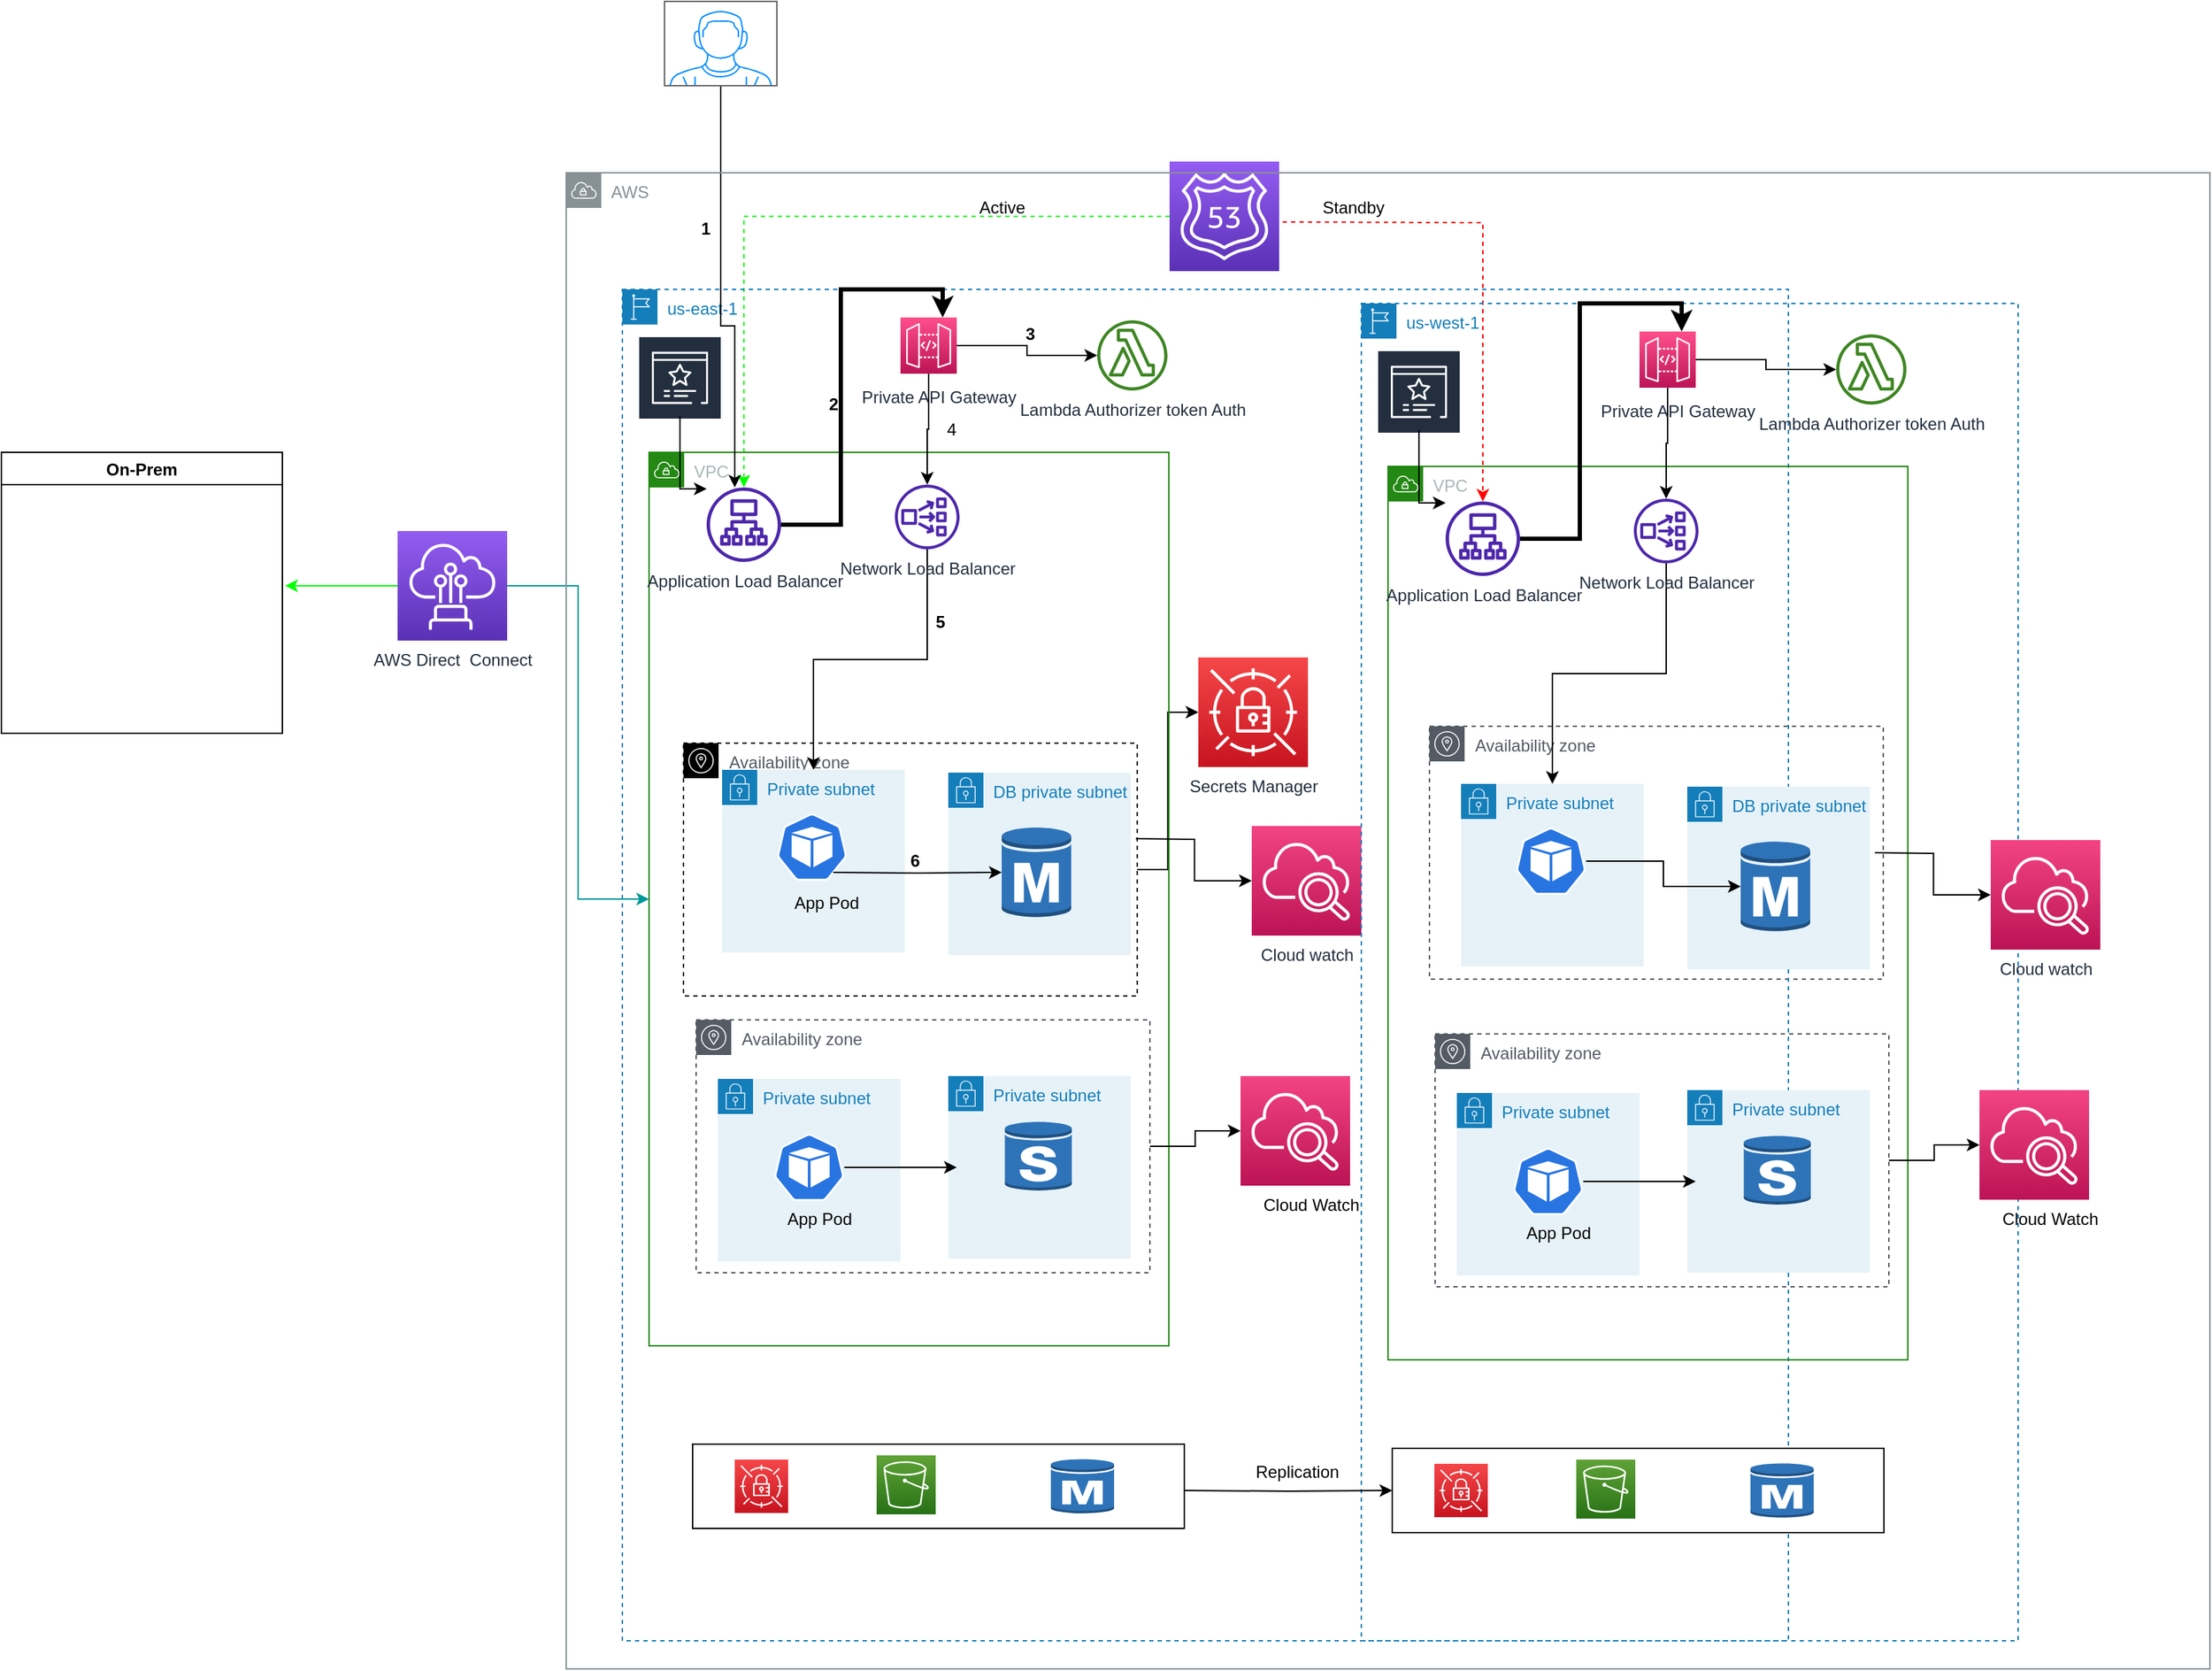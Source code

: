<mxfile version="20.2.7" type="device"><diagram id="HIxBvKQ2Rx_2Gdb_9uS5" name="Page-1"><mxGraphModel dx="2154" dy="1667" grid="1" gridSize="10" guides="1" tooltips="1" connect="1" arrows="1" fold="1" page="1" pageScale="1" pageWidth="850" pageHeight="1100" math="0" shadow="0"><root><mxCell id="0"/><mxCell id="1" parent="0"/><mxCell id="tOUYA3z0UI3nVinPlmnJ-101" value="Availability zone" style="sketch=0;outlineConnect=0;gradientColor=none;html=1;whiteSpace=wrap;fontSize=12;fontStyle=0;shape=mxgraph.aws4.group;grIcon=mxgraph.aws4.group_availability_zone;strokeColor=#545B64;fillColor=none;verticalAlign=top;align=left;spacingLeft=30;fontColor=#545B64;dashed=1;" vertex="1" parent="1"><mxGeometry x="604.5" y="389" width="323" height="180" as="geometry"/></mxCell><mxCell id="tOUYA3z0UI3nVinPlmnJ-121" style="edgeStyle=orthogonalEdgeStyle;rounded=0;orthogonalLoop=1;jettySize=auto;html=1;entryX=0;entryY=0.5;entryDx=0;entryDy=0;entryPerimeter=0;strokeColor=#000000;strokeWidth=1;fillColor=#FF3333;" edge="1" parent="1" source="tOUYA3z0UI3nVinPlmnJ-102" target="tOUYA3z0UI3nVinPlmnJ-119"><mxGeometry relative="1" as="geometry"/></mxCell><mxCell id="tOUYA3z0UI3nVinPlmnJ-102" value="Availability zone" style="sketch=0;outlineConnect=0;gradientColor=none;html=1;whiteSpace=wrap;fontSize=12;fontStyle=0;shape=mxgraph.aws4.group;grIcon=mxgraph.aws4.group_availability_zone;strokeColor=#000000;fillColor=none;verticalAlign=top;align=left;spacingLeft=30;fontColor=#545B64;dashed=1;" vertex="1" parent="1"><mxGeometry x="73.5" y="401" width="323" height="180" as="geometry"/></mxCell><mxCell id="tOUYA3z0UI3nVinPlmnJ-36" style="edgeStyle=orthogonalEdgeStyle;rounded=0;orthogonalLoop=1;jettySize=auto;html=1;dashed=1;strokeColor=#00FF00;" edge="1" parent="1" source="tOUYA3z0UI3nVinPlmnJ-2" target="tOUYA3z0UI3nVinPlmnJ-15"><mxGeometry relative="1" as="geometry"/></mxCell><mxCell id="tOUYA3z0UI3nVinPlmnJ-2" value="" style="sketch=0;points=[[0,0,0],[0.25,0,0],[0.5,0,0],[0.75,0,0],[1,0,0],[0,1,0],[0.25,1,0],[0.5,1,0],[0.75,1,0],[1,1,0],[0,0.25,0],[0,0.5,0],[0,0.75,0],[1,0.25,0],[1,0.5,0],[1,0.75,0]];outlineConnect=0;fontColor=#232F3E;gradientColor=#945DF2;gradientDirection=north;fillColor=#5A30B5;strokeColor=#ffffff;dashed=0;verticalLabelPosition=bottom;verticalAlign=top;align=center;html=1;fontSize=12;fontStyle=0;aspect=fixed;shape=mxgraph.aws4.resourceIcon;resIcon=mxgraph.aws4.route_53;" vertex="1" parent="1"><mxGeometry x="419.5" y="-13" width="78" height="78" as="geometry"/></mxCell><mxCell id="tOUYA3z0UI3nVinPlmnJ-7" value="DB private subnet" style="points=[[0,0],[0.25,0],[0.5,0],[0.75,0],[1,0],[1,0.25],[1,0.5],[1,0.75],[1,1],[0.75,1],[0.5,1],[0.25,1],[0,1],[0,0.75],[0,0.5],[0,0.25]];outlineConnect=0;gradientColor=none;html=1;whiteSpace=wrap;fontSize=12;fontStyle=0;container=1;pointerEvents=0;collapsible=0;recursiveResize=0;shape=mxgraph.aws4.group;grIcon=mxgraph.aws4.group_security_group;grStroke=0;strokeColor=#147EBA;fillColor=#E6F2F8;verticalAlign=top;align=left;spacingLeft=30;fontColor=#147EBA;dashed=0;" vertex="1" parent="1"><mxGeometry x="262" y="422" width="130" height="130" as="geometry"/></mxCell><mxCell id="tOUYA3z0UI3nVinPlmnJ-3" value="VPC" style="points=[[0,0],[0.25,0],[0.5,0],[0.75,0],[1,0],[1,0.25],[1,0.5],[1,0.75],[1,1],[0.75,1],[0.5,1],[0.25,1],[0,1],[0,0.75],[0,0.5],[0,0.25]];outlineConnect=0;gradientColor=none;html=1;whiteSpace=wrap;fontSize=12;fontStyle=0;container=1;pointerEvents=0;collapsible=0;recursiveResize=0;shape=mxgraph.aws4.group;grIcon=mxgraph.aws4.group_vpc;strokeColor=#248814;fillColor=none;verticalAlign=top;align=left;spacingLeft=30;fontColor=#AAB7B8;dashed=0;" vertex="1" parent="1"><mxGeometry x="49" y="194" width="370" height="636" as="geometry"/></mxCell><mxCell id="tOUYA3z0UI3nVinPlmnJ-9" value="" style="outlineConnect=0;dashed=0;verticalLabelPosition=bottom;verticalAlign=top;align=center;html=1;shape=mxgraph.aws3.rds_db_instance;fillColor=#2E73B8;gradientColor=none;" vertex="1" parent="tOUYA3z0UI3nVinPlmnJ-3"><mxGeometry x="251" y="266" width="49.5" height="66" as="geometry"/></mxCell><mxCell id="tOUYA3z0UI3nVinPlmnJ-15" value="Application Load Balancer" style="sketch=0;outlineConnect=0;fontColor=#232F3E;gradientColor=none;fillColor=#4D27AA;strokeColor=none;dashed=0;verticalLabelPosition=bottom;verticalAlign=top;align=center;html=1;fontSize=12;fontStyle=0;aspect=fixed;pointerEvents=1;shape=mxgraph.aws4.application_load_balancer;" vertex="1" parent="tOUYA3z0UI3nVinPlmnJ-3"><mxGeometry x="41" y="25" width="53" height="53" as="geometry"/></mxCell><mxCell id="tOUYA3z0UI3nVinPlmnJ-33" value="" style="edgeStyle=orthogonalEdgeStyle;rounded=0;orthogonalLoop=1;jettySize=auto;html=1;" edge="1" parent="1" source="tOUYA3z0UI3nVinPlmnJ-16" target="tOUYA3z0UI3nVinPlmnJ-5"><mxGeometry relative="1" as="geometry"/></mxCell><mxCell id="tOUYA3z0UI3nVinPlmnJ-16" value="Network Load Balancer" style="sketch=0;outlineConnect=0;fontColor=#232F3E;gradientColor=none;fillColor=#4D27AA;strokeColor=none;dashed=0;verticalLabelPosition=bottom;verticalAlign=top;align=center;html=1;fontSize=12;fontStyle=0;aspect=fixed;pointerEvents=1;shape=mxgraph.aws4.network_load_balancer;" vertex="1" parent="1"><mxGeometry x="224" y="217" width="46" height="46" as="geometry"/></mxCell><mxCell id="tOUYA3z0UI3nVinPlmnJ-31" value="" style="edgeStyle=orthogonalEdgeStyle;rounded=0;orthogonalLoop=1;jettySize=auto;html=1;" edge="1" parent="1" source="tOUYA3z0UI3nVinPlmnJ-17" target="tOUYA3z0UI3nVinPlmnJ-16"><mxGeometry relative="1" as="geometry"/></mxCell><mxCell id="tOUYA3z0UI3nVinPlmnJ-32" value="" style="edgeStyle=orthogonalEdgeStyle;rounded=0;orthogonalLoop=1;jettySize=auto;html=1;" edge="1" parent="1" source="tOUYA3z0UI3nVinPlmnJ-17" target="tOUYA3z0UI3nVinPlmnJ-18"><mxGeometry relative="1" as="geometry"/></mxCell><mxCell id="tOUYA3z0UI3nVinPlmnJ-17" value="" style="sketch=0;points=[[0,0,0],[0.25,0,0],[0.5,0,0],[0.75,0,0],[1,0,0],[0,1,0],[0.25,1,0],[0.5,1,0],[0.75,1,0],[1,1,0],[0,0.25,0],[0,0.5,0],[0,0.75,0],[1,0.25,0],[1,0.5,0],[1,0.75,0]];outlineConnect=0;fontColor=#232F3E;gradientColor=#FF4F8B;gradientDirection=north;fillColor=#BC1356;strokeColor=#ffffff;dashed=0;verticalLabelPosition=bottom;verticalAlign=top;align=center;html=1;fontSize=12;fontStyle=0;aspect=fixed;shape=mxgraph.aws4.resourceIcon;resIcon=mxgraph.aws4.api_gateway;" vertex="1" parent="1"><mxGeometry x="228" y="98" width="40" height="40" as="geometry"/></mxCell><mxCell id="tOUYA3z0UI3nVinPlmnJ-18" value="Lambda Authorizer token Auth" style="sketch=0;outlineConnect=0;fontColor=#232F3E;gradientColor=none;fillColor=#3F8624;strokeColor=none;dashed=0;verticalLabelPosition=bottom;verticalAlign=top;align=center;html=1;fontSize=12;fontStyle=0;aspect=fixed;pointerEvents=1;shape=mxgraph.aws4.lambda_function;" vertex="1" parent="1"><mxGeometry x="368" y="100" width="50" height="50" as="geometry"/></mxCell><mxCell id="tOUYA3z0UI3nVinPlmnJ-19" value="us-east-1" style="points=[[0,0],[0.25,0],[0.5,0],[0.75,0],[1,0],[1,0.25],[1,0.5],[1,0.75],[1,1],[0.75,1],[0.5,1],[0.25,1],[0,1],[0,0.75],[0,0.5],[0,0.25]];outlineConnect=0;gradientColor=none;html=1;whiteSpace=wrap;fontSize=12;fontStyle=0;container=1;pointerEvents=0;collapsible=0;recursiveResize=0;shape=mxgraph.aws4.group;grIcon=mxgraph.aws4.group_region;strokeColor=#147EBA;fillColor=none;verticalAlign=top;align=left;spacingLeft=30;fontColor=#147EBA;dashed=1;" vertex="1" parent="1"><mxGeometry x="30" y="78" width="830" height="962" as="geometry"/></mxCell><mxCell id="tOUYA3z0UI3nVinPlmnJ-20" value="" style="sketch=0;outlineConnect=0;fontColor=#232F3E;gradientColor=none;strokeColor=#ffffff;fillColor=#232F3E;dashed=0;verticalLabelPosition=middle;verticalAlign=bottom;align=center;html=1;whiteSpace=wrap;fontSize=10;fontStyle=1;spacing=3;shape=mxgraph.aws4.productIcon;prIcon=mxgraph.aws4.certificate_manager_3;" vertex="1" parent="tOUYA3z0UI3nVinPlmnJ-19"><mxGeometry x="11" y="33" width="60" height="57" as="geometry"/></mxCell><mxCell id="tOUYA3z0UI3nVinPlmnJ-5" value="Private subnet" style="points=[[0,0],[0.25,0],[0.5,0],[0.75,0],[1,0],[1,0.25],[1,0.5],[1,0.75],[1,1],[0.75,1],[0.5,1],[0.25,1],[0,1],[0,0.75],[0,0.5],[0,0.25]];outlineConnect=0;gradientColor=none;html=1;whiteSpace=wrap;fontSize=12;fontStyle=0;container=1;pointerEvents=0;collapsible=0;recursiveResize=0;shape=mxgraph.aws4.group;grIcon=mxgraph.aws4.group_security_group;grStroke=0;strokeColor=#147EBA;fillColor=#E6F2F8;verticalAlign=top;align=left;spacingLeft=30;fontColor=#147EBA;dashed=0;" vertex="1" parent="tOUYA3z0UI3nVinPlmnJ-19"><mxGeometry x="71" y="342" width="130" height="130" as="geometry"/></mxCell><mxCell id="tOUYA3z0UI3nVinPlmnJ-8" value="" style="sketch=0;html=1;dashed=0;whitespace=wrap;fillColor=#2875E2;strokeColor=#ffffff;points=[[0.005,0.63,0],[0.1,0.2,0],[0.9,0.2,0],[0.5,0,0],[0.995,0.63,0],[0.72,0.99,0],[0.5,1,0],[0.28,0.99,0]];shape=mxgraph.kubernetes.icon;prIcon=pod" vertex="1" parent="tOUYA3z0UI3nVinPlmnJ-19"><mxGeometry x="110" y="373" width="50" height="48" as="geometry"/></mxCell><mxCell id="tOUYA3z0UI3nVinPlmnJ-25" value="&lt;span style=&quot;color: rgb(35, 47, 62);&quot;&gt;Private API Gateway&lt;/span&gt;" style="text;html=1;align=center;verticalAlign=middle;resizable=0;points=[];autosize=1;strokeColor=none;fillColor=none;" vertex="1" parent="tOUYA3z0UI3nVinPlmnJ-19"><mxGeometry x="160" y="62" width="130" height="30" as="geometry"/></mxCell><mxCell id="tOUYA3z0UI3nVinPlmnJ-52" value="Cloud watch" style="sketch=0;points=[[0,0,0],[0.25,0,0],[0.5,0,0],[0.75,0,0],[1,0,0],[0,1,0],[0.25,1,0],[0.5,1,0],[0.75,1,0],[1,1,0],[0,0.25,0],[0,0.5,0],[0,0.75,0],[1,0.25,0],[1,0.5,0],[1,0.75,0]];points=[[0,0,0],[0.25,0,0],[0.5,0,0],[0.75,0,0],[1,0,0],[0,1,0],[0.25,1,0],[0.5,1,0],[0.75,1,0],[1,1,0],[0,0.25,0],[0,0.5,0],[0,0.75,0],[1,0.25,0],[1,0.5,0],[1,0.75,0]];outlineConnect=0;fontColor=#232F3E;gradientColor=#F34482;gradientDirection=north;fillColor=#BC1356;strokeColor=#ffffff;dashed=0;verticalLabelPosition=bottom;verticalAlign=top;align=center;html=1;fontSize=12;fontStyle=0;aspect=fixed;shape=mxgraph.aws4.resourceIcon;resIcon=mxgraph.aws4.cloudwatch_2;" vertex="1" parent="tOUYA3z0UI3nVinPlmnJ-19"><mxGeometry x="448" y="382" width="78" height="78" as="geometry"/></mxCell><mxCell id="tOUYA3z0UI3nVinPlmnJ-11" value="App Pod" style="text;html=1;align=center;verticalAlign=middle;resizable=0;points=[];autosize=1;strokeColor=none;fillColor=none;" vertex="1" parent="tOUYA3z0UI3nVinPlmnJ-19"><mxGeometry x="110" y="422" width="70" height="30" as="geometry"/></mxCell><mxCell id="tOUYA3z0UI3nVinPlmnJ-116" value="&lt;b&gt;5&lt;/b&gt;" style="text;html=1;align=center;verticalAlign=middle;resizable=0;points=[];autosize=1;strokeColor=none;fillColor=none;" vertex="1" parent="tOUYA3z0UI3nVinPlmnJ-19"><mxGeometry x="211" y="222" width="30" height="30" as="geometry"/></mxCell><mxCell id="tOUYA3z0UI3nVinPlmnJ-119" value="Secrets Manager" style="sketch=0;points=[[0,0,0],[0.25,0,0],[0.5,0,0],[0.75,0,0],[1,0,0],[0,1,0],[0.25,1,0],[0.5,1,0],[0.75,1,0],[1,1,0],[0,0.25,0],[0,0.5,0],[0,0.75,0],[1,0.25,0],[1,0.5,0],[1,0.75,0]];outlineConnect=0;fontColor=#232F3E;gradientColor=#F54749;gradientDirection=north;fillColor=#C7131F;strokeColor=#ffffff;dashed=0;verticalLabelPosition=bottom;verticalAlign=top;align=center;html=1;fontSize=12;fontStyle=0;aspect=fixed;shape=mxgraph.aws4.resourceIcon;resIcon=mxgraph.aws4.secrets_manager;" vertex="1" parent="tOUYA3z0UI3nVinPlmnJ-19"><mxGeometry x="410" y="262" width="78" height="78" as="geometry"/></mxCell><mxCell id="tOUYA3z0UI3nVinPlmnJ-38" style="edgeStyle=orthogonalEdgeStyle;rounded=0;orthogonalLoop=1;jettySize=auto;html=1;" edge="1" parent="1" source="tOUYA3z0UI3nVinPlmnJ-23" target="tOUYA3z0UI3nVinPlmnJ-15"><mxGeometry relative="1" as="geometry"><Array as="points"><mxPoint x="100" y="104"/><mxPoint x="110" y="104"/></Array></mxGeometry></mxCell><mxCell id="tOUYA3z0UI3nVinPlmnJ-23" value="" style="verticalLabelPosition=bottom;shadow=0;dashed=0;align=center;html=1;verticalAlign=top;strokeWidth=1;shape=mxgraph.mockup.containers.userMale;strokeColor=#666666;strokeColor2=#008cff;" vertex="1" parent="1"><mxGeometry x="60" y="-127" width="80" height="60" as="geometry"/></mxCell><mxCell id="tOUYA3z0UI3nVinPlmnJ-27" value="" style="edgeStyle=orthogonalEdgeStyle;rounded=0;orthogonalLoop=1;jettySize=auto;html=1;" edge="1" parent="1" source="tOUYA3z0UI3nVinPlmnJ-20" target="tOUYA3z0UI3nVinPlmnJ-15"><mxGeometry relative="1" as="geometry"><mxPoint x="110" y="140" as="sourcePoint"/><Array as="points"><mxPoint x="71" y="220"/></Array></mxGeometry></mxCell><mxCell id="tOUYA3z0UI3nVinPlmnJ-43" style="edgeStyle=orthogonalEdgeStyle;rounded=0;orthogonalLoop=1;jettySize=auto;html=1;entryX=0.75;entryY=0;entryDx=0;entryDy=0;entryPerimeter=0;strokeWidth=3;" edge="1" parent="1" source="tOUYA3z0UI3nVinPlmnJ-15" target="tOUYA3z0UI3nVinPlmnJ-17"><mxGeometry relative="1" as="geometry"/></mxCell><mxCell id="tOUYA3z0UI3nVinPlmnJ-47" value="Private subnet" style="points=[[0,0],[0.25,0],[0.5,0],[0.75,0],[1,0],[1,0.25],[1,0.5],[1,0.75],[1,1],[0.75,1],[0.5,1],[0.25,1],[0,1],[0,0.75],[0,0.5],[0,0.25]];outlineConnect=0;gradientColor=none;html=1;whiteSpace=wrap;fontSize=12;fontStyle=0;container=1;pointerEvents=0;collapsible=0;recursiveResize=0;shape=mxgraph.aws4.group;grIcon=mxgraph.aws4.group_security_group;grStroke=0;strokeColor=#147EBA;fillColor=#E6F2F8;verticalAlign=top;align=left;spacingLeft=30;fontColor=#147EBA;dashed=0;" vertex="1" parent="1"><mxGeometry x="262" y="638" width="130" height="130" as="geometry"/></mxCell><mxCell id="tOUYA3z0UI3nVinPlmnJ-48" value="Private subnet" style="points=[[0,0],[0.25,0],[0.5,0],[0.75,0],[1,0],[1,0.25],[1,0.5],[1,0.75],[1,1],[0.75,1],[0.5,1],[0.25,1],[0,1],[0,0.75],[0,0.5],[0,0.25]];outlineConnect=0;gradientColor=none;html=1;whiteSpace=wrap;fontSize=12;fontStyle=0;container=1;pointerEvents=0;collapsible=0;recursiveResize=0;shape=mxgraph.aws4.group;grIcon=mxgraph.aws4.group_security_group;grStroke=0;strokeColor=#147EBA;fillColor=#E6F2F8;verticalAlign=top;align=left;spacingLeft=30;fontColor=#147EBA;dashed=0;" vertex="1" parent="1"><mxGeometry x="98" y="640" width="130" height="130" as="geometry"/></mxCell><mxCell id="tOUYA3z0UI3nVinPlmnJ-55" value="" style="edgeStyle=orthogonalEdgeStyle;rounded=0;orthogonalLoop=1;jettySize=auto;html=1;strokeWidth=1;" edge="1" parent="1" source="tOUYA3z0UI3nVinPlmnJ-46" target="tOUYA3z0UI3nVinPlmnJ-54"><mxGeometry relative="1" as="geometry"/></mxCell><mxCell id="tOUYA3z0UI3nVinPlmnJ-46" value="Availability zone" style="sketch=0;outlineConnect=0;gradientColor=none;html=1;whiteSpace=wrap;fontSize=12;fontStyle=0;shape=mxgraph.aws4.group;grIcon=mxgraph.aws4.group_availability_zone;strokeColor=#545B64;fillColor=none;verticalAlign=top;align=left;spacingLeft=30;fontColor=#545B64;dashed=1;" vertex="1" parent="1"><mxGeometry x="82.5" y="598" width="323" height="180" as="geometry"/></mxCell><mxCell id="tOUYA3z0UI3nVinPlmnJ-49" value="" style="outlineConnect=0;dashed=0;verticalLabelPosition=bottom;verticalAlign=top;align=center;html=1;shape=mxgraph.aws3.rds_db_instance_standby_multi_az;fillColor=#2E73B8;gradientColor=none;" vertex="1" parent="1"><mxGeometry x="302.25" y="670" width="47.75" height="50" as="geometry"/></mxCell><mxCell id="tOUYA3z0UI3nVinPlmnJ-58" value="" style="edgeStyle=orthogonalEdgeStyle;rounded=0;orthogonalLoop=1;jettySize=auto;html=1;strokeWidth=1;" edge="1" parent="1" source="tOUYA3z0UI3nVinPlmnJ-50"><mxGeometry relative="1" as="geometry"><mxPoint x="268" y="703" as="targetPoint"/></mxGeometry></mxCell><mxCell id="tOUYA3z0UI3nVinPlmnJ-50" value="" style="sketch=0;html=1;dashed=0;whitespace=wrap;fillColor=#2875E2;strokeColor=#ffffff;points=[[0.005,0.63,0],[0.1,0.2,0],[0.9,0.2,0],[0.5,0,0],[0.995,0.63,0],[0.72,0.99,0],[0.5,1,0],[0.28,0.99,0]];shape=mxgraph.kubernetes.icon;prIcon=pod" vertex="1" parent="1"><mxGeometry x="138" y="679" width="50" height="48" as="geometry"/></mxCell><mxCell id="tOUYA3z0UI3nVinPlmnJ-51" value="App Pod" style="text;html=1;align=center;verticalAlign=middle;resizable=0;points=[];autosize=1;strokeColor=none;fillColor=none;" vertex="1" parent="1"><mxGeometry x="135" y="725" width="70" height="30" as="geometry"/></mxCell><mxCell id="tOUYA3z0UI3nVinPlmnJ-53" value="" style="edgeStyle=orthogonalEdgeStyle;rounded=0;orthogonalLoop=1;jettySize=auto;html=1;strokeWidth=1;" edge="1" parent="1" target="tOUYA3z0UI3nVinPlmnJ-52"><mxGeometry relative="1" as="geometry"><mxPoint x="395.5" y="469" as="sourcePoint"/></mxGeometry></mxCell><mxCell id="tOUYA3z0UI3nVinPlmnJ-54" value="" style="sketch=0;points=[[0,0,0],[0.25,0,0],[0.5,0,0],[0.75,0,0],[1,0,0],[0,1,0],[0.25,1,0],[0.5,1,0],[0.75,1,0],[1,1,0],[0,0.25,0],[0,0.5,0],[0,0.75,0],[1,0.25,0],[1,0.5,0],[1,0.75,0]];points=[[0,0,0],[0.25,0,0],[0.5,0,0],[0.75,0,0],[1,0,0],[0,1,0],[0.25,1,0],[0.5,1,0],[0.75,1,0],[1,1,0],[0,0.25,0],[0,0.5,0],[0,0.75,0],[1,0.25,0],[1,0.5,0],[1,0.75,0]];outlineConnect=0;fontColor=#232F3E;gradientColor=#F34482;gradientDirection=north;fillColor=#BC1356;strokeColor=#ffffff;dashed=0;verticalLabelPosition=bottom;verticalAlign=top;align=center;html=1;fontSize=12;fontStyle=0;aspect=fixed;shape=mxgraph.aws4.resourceIcon;resIcon=mxgraph.aws4.cloudwatch_2;" vertex="1" parent="1"><mxGeometry x="470" y="638" width="78" height="78" as="geometry"/></mxCell><mxCell id="tOUYA3z0UI3nVinPlmnJ-56" value="Cloud Watch" style="text;html=1;align=center;verticalAlign=middle;resizable=0;points=[];autosize=1;strokeColor=none;fillColor=none;" vertex="1" parent="1"><mxGeometry x="475" y="715" width="90" height="30" as="geometry"/></mxCell><mxCell id="tOUYA3z0UI3nVinPlmnJ-64" style="edgeStyle=orthogonalEdgeStyle;rounded=0;orthogonalLoop=1;jettySize=auto;html=1;dashed=1;fillColor=#FF3333;strokeColor=#FF0000;" edge="1" parent="1" target="tOUYA3z0UI3nVinPlmnJ-69"><mxGeometry relative="1" as="geometry"><mxPoint x="500" y="30" as="sourcePoint"/></mxGeometry></mxCell><mxCell id="tOUYA3z0UI3nVinPlmnJ-66" value="DB private subnet" style="points=[[0,0],[0.25,0],[0.5,0],[0.75,0],[1,0],[1,0.25],[1,0.5],[1,0.75],[1,1],[0.75,1],[0.5,1],[0.25,1],[0,1],[0,0.75],[0,0.5],[0,0.25]];outlineConnect=0;gradientColor=none;html=1;whiteSpace=wrap;fontSize=12;fontStyle=0;container=1;pointerEvents=0;collapsible=0;recursiveResize=0;shape=mxgraph.aws4.group;grIcon=mxgraph.aws4.group_security_group;grStroke=0;strokeColor=#147EBA;fillColor=#E6F2F8;verticalAlign=top;align=left;spacingLeft=30;fontColor=#147EBA;dashed=0;" vertex="1" parent="1"><mxGeometry x="788" y="432" width="130" height="130" as="geometry"/></mxCell><mxCell id="tOUYA3z0UI3nVinPlmnJ-67" value="VPC" style="points=[[0,0],[0.25,0],[0.5,0],[0.75,0],[1,0],[1,0.25],[1,0.5],[1,0.75],[1,1],[0.75,1],[0.5,1],[0.25,1],[0,1],[0,0.75],[0,0.5],[0,0.25]];outlineConnect=0;gradientColor=none;html=1;whiteSpace=wrap;fontSize=12;fontStyle=0;container=1;pointerEvents=0;collapsible=0;recursiveResize=0;shape=mxgraph.aws4.group;grIcon=mxgraph.aws4.group_vpc;strokeColor=#248814;fillColor=none;verticalAlign=top;align=left;spacingLeft=30;fontColor=#AAB7B8;dashed=0;" vertex="1" parent="1"><mxGeometry x="575" y="204" width="370" height="636" as="geometry"/></mxCell><mxCell id="tOUYA3z0UI3nVinPlmnJ-68" value="" style="outlineConnect=0;dashed=0;verticalLabelPosition=bottom;verticalAlign=top;align=center;html=1;shape=mxgraph.aws3.rds_db_instance;fillColor=#2E73B8;gradientColor=none;" vertex="1" parent="tOUYA3z0UI3nVinPlmnJ-67"><mxGeometry x="251" y="266" width="49.5" height="66" as="geometry"/></mxCell><mxCell id="tOUYA3z0UI3nVinPlmnJ-69" value="Application Load Balancer" style="sketch=0;outlineConnect=0;fontColor=#232F3E;gradientColor=none;fillColor=#4D27AA;strokeColor=none;dashed=0;verticalLabelPosition=bottom;verticalAlign=top;align=center;html=1;fontSize=12;fontStyle=0;aspect=fixed;pointerEvents=1;shape=mxgraph.aws4.application_load_balancer;" vertex="1" parent="tOUYA3z0UI3nVinPlmnJ-67"><mxGeometry x="41" y="25" width="53" height="53" as="geometry"/></mxCell><mxCell id="tOUYA3z0UI3nVinPlmnJ-72" value="" style="edgeStyle=orthogonalEdgeStyle;rounded=0;orthogonalLoop=1;jettySize=auto;html=1;" edge="1" parent="1" source="tOUYA3z0UI3nVinPlmnJ-73" target="tOUYA3z0UI3nVinPlmnJ-80"><mxGeometry relative="1" as="geometry"/></mxCell><mxCell id="tOUYA3z0UI3nVinPlmnJ-73" value="Network Load Balancer" style="sketch=0;outlineConnect=0;fontColor=#232F3E;gradientColor=none;fillColor=#4D27AA;strokeColor=none;dashed=0;verticalLabelPosition=bottom;verticalAlign=top;align=center;html=1;fontSize=12;fontStyle=0;aspect=fixed;pointerEvents=1;shape=mxgraph.aws4.network_load_balancer;" vertex="1" parent="1"><mxGeometry x="750" y="227" width="46" height="46" as="geometry"/></mxCell><mxCell id="tOUYA3z0UI3nVinPlmnJ-74" value="" style="edgeStyle=orthogonalEdgeStyle;rounded=0;orthogonalLoop=1;jettySize=auto;html=1;" edge="1" parent="1" source="tOUYA3z0UI3nVinPlmnJ-76" target="tOUYA3z0UI3nVinPlmnJ-73"><mxGeometry relative="1" as="geometry"/></mxCell><mxCell id="tOUYA3z0UI3nVinPlmnJ-75" value="" style="edgeStyle=orthogonalEdgeStyle;rounded=0;orthogonalLoop=1;jettySize=auto;html=1;" edge="1" parent="1" source="tOUYA3z0UI3nVinPlmnJ-76" target="tOUYA3z0UI3nVinPlmnJ-77"><mxGeometry relative="1" as="geometry"/></mxCell><mxCell id="tOUYA3z0UI3nVinPlmnJ-76" value="" style="sketch=0;points=[[0,0,0],[0.25,0,0],[0.5,0,0],[0.75,0,0],[1,0,0],[0,1,0],[0.25,1,0],[0.5,1,0],[0.75,1,0],[1,1,0],[0,0.25,0],[0,0.5,0],[0,0.75,0],[1,0.25,0],[1,0.5,0],[1,0.75,0]];outlineConnect=0;fontColor=#232F3E;gradientColor=#FF4F8B;gradientDirection=north;fillColor=#BC1356;strokeColor=#ffffff;dashed=0;verticalLabelPosition=bottom;verticalAlign=top;align=center;html=1;fontSize=12;fontStyle=0;aspect=fixed;shape=mxgraph.aws4.resourceIcon;resIcon=mxgraph.aws4.api_gateway;" vertex="1" parent="1"><mxGeometry x="754" y="108" width="40" height="40" as="geometry"/></mxCell><mxCell id="tOUYA3z0UI3nVinPlmnJ-77" value="Lambda Authorizer token Auth" style="sketch=0;outlineConnect=0;fontColor=#232F3E;gradientColor=none;fillColor=#3F8624;strokeColor=none;dashed=0;verticalLabelPosition=bottom;verticalAlign=top;align=center;html=1;fontSize=12;fontStyle=0;aspect=fixed;pointerEvents=1;shape=mxgraph.aws4.lambda_function;" vertex="1" parent="1"><mxGeometry x="894" y="110" width="50" height="50" as="geometry"/></mxCell><mxCell id="tOUYA3z0UI3nVinPlmnJ-78" value="us-west-1" style="points=[[0,0],[0.25,0],[0.5,0],[0.75,0],[1,0],[1,0.25],[1,0.5],[1,0.75],[1,1],[0.75,1],[0.5,1],[0.25,1],[0,1],[0,0.75],[0,0.5],[0,0.25]];outlineConnect=0;gradientColor=none;html=1;whiteSpace=wrap;fontSize=12;fontStyle=0;container=1;pointerEvents=0;collapsible=0;recursiveResize=0;shape=mxgraph.aws4.group;grIcon=mxgraph.aws4.group_region;strokeColor=#147EBA;fillColor=none;verticalAlign=top;align=left;spacingLeft=30;fontColor=#147EBA;dashed=1;" vertex="1" parent="1"><mxGeometry x="556" y="88" width="467.5" height="952" as="geometry"/></mxCell><mxCell id="tOUYA3z0UI3nVinPlmnJ-79" value="" style="sketch=0;outlineConnect=0;fontColor=#232F3E;gradientColor=none;strokeColor=#ffffff;fillColor=#232F3E;dashed=0;verticalLabelPosition=middle;verticalAlign=bottom;align=center;html=1;whiteSpace=wrap;fontSize=10;fontStyle=1;spacing=3;shape=mxgraph.aws4.productIcon;prIcon=mxgraph.aws4.certificate_manager_3;" vertex="1" parent="tOUYA3z0UI3nVinPlmnJ-78"><mxGeometry x="11" y="33" width="60" height="57" as="geometry"/></mxCell><mxCell id="tOUYA3z0UI3nVinPlmnJ-80" value="Private subnet" style="points=[[0,0],[0.25,0],[0.5,0],[0.75,0],[1,0],[1,0.25],[1,0.5],[1,0.75],[1,1],[0.75,1],[0.5,1],[0.25,1],[0,1],[0,0.75],[0,0.5],[0,0.25]];outlineConnect=0;gradientColor=none;html=1;whiteSpace=wrap;fontSize=12;fontStyle=0;container=1;pointerEvents=0;collapsible=0;recursiveResize=0;shape=mxgraph.aws4.group;grIcon=mxgraph.aws4.group_security_group;grStroke=0;strokeColor=#147EBA;fillColor=#E6F2F8;verticalAlign=top;align=left;spacingLeft=30;fontColor=#147EBA;dashed=0;" vertex="1" parent="tOUYA3z0UI3nVinPlmnJ-78"><mxGeometry x="71" y="342" width="130" height="130" as="geometry"/></mxCell><mxCell id="tOUYA3z0UI3nVinPlmnJ-81" value="" style="sketch=0;html=1;dashed=0;whitespace=wrap;fillColor=#2875E2;strokeColor=#ffffff;points=[[0.005,0.63,0],[0.1,0.2,0],[0.9,0.2,0],[0.5,0,0],[0.995,0.63,0],[0.72,0.99,0],[0.5,1,0],[0.28,0.99,0]];shape=mxgraph.kubernetes.icon;prIcon=pod" vertex="1" parent="tOUYA3z0UI3nVinPlmnJ-78"><mxGeometry x="110" y="373" width="50" height="48" as="geometry"/></mxCell><mxCell id="tOUYA3z0UI3nVinPlmnJ-82" value="&lt;span style=&quot;color: rgb(35, 47, 62);&quot;&gt;Private API Gateway&lt;/span&gt;" style="text;html=1;align=center;verticalAlign=middle;resizable=0;points=[];autosize=1;strokeColor=none;fillColor=none;" vertex="1" parent="tOUYA3z0UI3nVinPlmnJ-78"><mxGeometry x="160" y="62" width="130" height="30" as="geometry"/></mxCell><mxCell id="tOUYA3z0UI3nVinPlmnJ-83" value="Cloud watch" style="sketch=0;points=[[0,0,0],[0.25,0,0],[0.5,0,0],[0.75,0,0],[1,0,0],[0,1,0],[0.25,1,0],[0.5,1,0],[0.75,1,0],[1,1,0],[0,0.25,0],[0,0.5,0],[0,0.75,0],[1,0.25,0],[1,0.5,0],[1,0.75,0]];points=[[0,0,0],[0.25,0,0],[0.5,0,0],[0.75,0,0],[1,0,0],[0,1,0],[0.25,1,0],[0.5,1,0],[0.75,1,0],[1,1,0],[0,0.25,0],[0,0.5,0],[0,0.75,0],[1,0.25,0],[1,0.5,0],[1,0.75,0]];outlineConnect=0;fontColor=#232F3E;gradientColor=#F34482;gradientDirection=north;fillColor=#BC1356;strokeColor=#ffffff;dashed=0;verticalLabelPosition=bottom;verticalAlign=top;align=center;html=1;fontSize=12;fontStyle=0;aspect=fixed;shape=mxgraph.aws4.resourceIcon;resIcon=mxgraph.aws4.cloudwatch_2;" vertex="1" parent="tOUYA3z0UI3nVinPlmnJ-78"><mxGeometry x="448" y="382" width="78" height="78" as="geometry"/></mxCell><mxCell id="tOUYA3z0UI3nVinPlmnJ-86" value="" style="edgeStyle=orthogonalEdgeStyle;rounded=0;orthogonalLoop=1;jettySize=auto;html=1;" edge="1" parent="1" source="tOUYA3z0UI3nVinPlmnJ-79" target="tOUYA3z0UI3nVinPlmnJ-69"><mxGeometry relative="1" as="geometry"><mxPoint x="636" y="150" as="sourcePoint"/><Array as="points"><mxPoint x="597" y="230"/></Array></mxGeometry></mxCell><mxCell id="tOUYA3z0UI3nVinPlmnJ-87" style="edgeStyle=orthogonalEdgeStyle;rounded=0;orthogonalLoop=1;jettySize=auto;html=1;entryX=0.75;entryY=0;entryDx=0;entryDy=0;entryPerimeter=0;strokeWidth=3;" edge="1" parent="1" source="tOUYA3z0UI3nVinPlmnJ-69" target="tOUYA3z0UI3nVinPlmnJ-76"><mxGeometry relative="1" as="geometry"/></mxCell><mxCell id="tOUYA3z0UI3nVinPlmnJ-89" value="Private subnet" style="points=[[0,0],[0.25,0],[0.5,0],[0.75,0],[1,0],[1,0.25],[1,0.5],[1,0.75],[1,1],[0.75,1],[0.5,1],[0.25,1],[0,1],[0,0.75],[0,0.5],[0,0.25]];outlineConnect=0;gradientColor=none;html=1;whiteSpace=wrap;fontSize=12;fontStyle=0;container=1;pointerEvents=0;collapsible=0;recursiveResize=0;shape=mxgraph.aws4.group;grIcon=mxgraph.aws4.group_security_group;grStroke=0;strokeColor=#147EBA;fillColor=#E6F2F8;verticalAlign=top;align=left;spacingLeft=30;fontColor=#147EBA;dashed=0;" vertex="1" parent="1"><mxGeometry x="788" y="648" width="130" height="130" as="geometry"/></mxCell><mxCell id="tOUYA3z0UI3nVinPlmnJ-90" value="Private subnet" style="points=[[0,0],[0.25,0],[0.5,0],[0.75,0],[1,0],[1,0.25],[1,0.5],[1,0.75],[1,1],[0.75,1],[0.5,1],[0.25,1],[0,1],[0,0.75],[0,0.5],[0,0.25]];outlineConnect=0;gradientColor=none;html=1;whiteSpace=wrap;fontSize=12;fontStyle=0;container=1;pointerEvents=0;collapsible=0;recursiveResize=0;shape=mxgraph.aws4.group;grIcon=mxgraph.aws4.group_security_group;grStroke=0;strokeColor=#147EBA;fillColor=#E6F2F8;verticalAlign=top;align=left;spacingLeft=30;fontColor=#147EBA;dashed=0;" vertex="1" parent="1"><mxGeometry x="624" y="650" width="130" height="130" as="geometry"/></mxCell><mxCell id="tOUYA3z0UI3nVinPlmnJ-91" value="" style="edgeStyle=orthogonalEdgeStyle;rounded=0;orthogonalLoop=1;jettySize=auto;html=1;strokeWidth=1;" edge="1" parent="1" source="tOUYA3z0UI3nVinPlmnJ-92" target="tOUYA3z0UI3nVinPlmnJ-98"><mxGeometry relative="1" as="geometry"/></mxCell><mxCell id="tOUYA3z0UI3nVinPlmnJ-92" value="Availability zone" style="sketch=0;outlineConnect=0;gradientColor=none;html=1;whiteSpace=wrap;fontSize=12;fontStyle=0;shape=mxgraph.aws4.group;grIcon=mxgraph.aws4.group_availability_zone;strokeColor=#545B64;fillColor=none;verticalAlign=top;align=left;spacingLeft=30;fontColor=#545B64;dashed=1;" vertex="1" parent="1"><mxGeometry x="608.5" y="608" width="323" height="180" as="geometry"/></mxCell><mxCell id="tOUYA3z0UI3nVinPlmnJ-93" value="" style="outlineConnect=0;dashed=0;verticalLabelPosition=bottom;verticalAlign=top;align=center;html=1;shape=mxgraph.aws3.rds_db_instance_standby_multi_az;fillColor=#2E73B8;gradientColor=none;" vertex="1" parent="1"><mxGeometry x="828.25" y="680" width="47.75" height="50" as="geometry"/></mxCell><mxCell id="tOUYA3z0UI3nVinPlmnJ-94" value="" style="edgeStyle=orthogonalEdgeStyle;rounded=0;orthogonalLoop=1;jettySize=auto;html=1;strokeWidth=1;" edge="1" parent="1" source="tOUYA3z0UI3nVinPlmnJ-95"><mxGeometry relative="1" as="geometry"><mxPoint x="794" y="713" as="targetPoint"/></mxGeometry></mxCell><mxCell id="tOUYA3z0UI3nVinPlmnJ-95" value="" style="sketch=0;html=1;dashed=0;whitespace=wrap;fillColor=#2875E2;strokeColor=#ffffff;points=[[0.005,0.63,0],[0.1,0.2,0],[0.9,0.2,0],[0.5,0,0],[0.995,0.63,0],[0.72,0.99,0],[0.5,1,0],[0.28,0.99,0]];shape=mxgraph.kubernetes.icon;prIcon=pod" vertex="1" parent="1"><mxGeometry x="664" y="689" width="50" height="48" as="geometry"/></mxCell><mxCell id="tOUYA3z0UI3nVinPlmnJ-96" value="App Pod" style="text;html=1;align=center;verticalAlign=middle;resizable=0;points=[];autosize=1;strokeColor=none;fillColor=none;" vertex="1" parent="1"><mxGeometry x="661" y="735" width="70" height="30" as="geometry"/></mxCell><mxCell id="tOUYA3z0UI3nVinPlmnJ-97" value="" style="edgeStyle=orthogonalEdgeStyle;rounded=0;orthogonalLoop=1;jettySize=auto;html=1;strokeWidth=1;" edge="1" parent="1" target="tOUYA3z0UI3nVinPlmnJ-83"><mxGeometry relative="1" as="geometry"><mxPoint x="921.5" y="479" as="sourcePoint"/></mxGeometry></mxCell><mxCell id="tOUYA3z0UI3nVinPlmnJ-98" value="" style="sketch=0;points=[[0,0,0],[0.25,0,0],[0.5,0,0],[0.75,0,0],[1,0,0],[0,1,0],[0.25,1,0],[0.5,1,0],[0.75,1,0],[1,1,0],[0,0.25,0],[0,0.5,0],[0,0.75,0],[1,0.25,0],[1,0.5,0],[1,0.75,0]];points=[[0,0,0],[0.25,0,0],[0.5,0,0],[0.75,0,0],[1,0,0],[0,1,0],[0.25,1,0],[0.5,1,0],[0.75,1,0],[1,1,0],[0,0.25,0],[0,0.5,0],[0,0.75,0],[1,0.25,0],[1,0.5,0],[1,0.75,0]];outlineConnect=0;fontColor=#232F3E;gradientColor=#F34482;gradientDirection=north;fillColor=#BC1356;strokeColor=#ffffff;dashed=0;verticalLabelPosition=bottom;verticalAlign=top;align=center;html=1;fontSize=12;fontStyle=0;aspect=fixed;shape=mxgraph.aws4.resourceIcon;resIcon=mxgraph.aws4.cloudwatch_2;" vertex="1" parent="1"><mxGeometry x="996" y="648" width="78" height="78" as="geometry"/></mxCell><mxCell id="tOUYA3z0UI3nVinPlmnJ-99" value="Cloud Watch" style="text;html=1;align=center;verticalAlign=middle;resizable=0;points=[];autosize=1;strokeColor=none;fillColor=none;" vertex="1" parent="1"><mxGeometry x="1001" y="725" width="90" height="30" as="geometry"/></mxCell><mxCell id="tOUYA3z0UI3nVinPlmnJ-100" value="" style="edgeStyle=orthogonalEdgeStyle;rounded=0;orthogonalLoop=1;jettySize=auto;html=1;strokeWidth=1;" edge="1" parent="1" source="tOUYA3z0UI3nVinPlmnJ-81" target="tOUYA3z0UI3nVinPlmnJ-68"><mxGeometry relative="1" as="geometry"><mxPoint x="796" y="485" as="targetPoint"/></mxGeometry></mxCell><mxCell id="tOUYA3z0UI3nVinPlmnJ-103" value="" style="edgeStyle=orthogonalEdgeStyle;rounded=0;orthogonalLoop=1;jettySize=auto;html=1;strokeWidth=1;" edge="1" parent="1" target="tOUYA3z0UI3nVinPlmnJ-9"><mxGeometry relative="1" as="geometry"><mxPoint x="260" y="493" as="targetPoint"/><mxPoint x="180" y="493" as="sourcePoint"/></mxGeometry></mxCell><mxCell id="tOUYA3z0UI3nVinPlmnJ-104" value="Standby" style="text;html=1;align=center;verticalAlign=middle;resizable=0;points=[];autosize=1;strokeColor=none;fillColor=none;" vertex="1" parent="1"><mxGeometry x="515" y="5" width="70" height="30" as="geometry"/></mxCell><mxCell id="tOUYA3z0UI3nVinPlmnJ-105" value="Active" style="text;html=1;align=center;verticalAlign=middle;resizable=0;points=[];autosize=1;strokeColor=none;fillColor=none;" vertex="1" parent="1"><mxGeometry x="270" y="5" width="60" height="30" as="geometry"/></mxCell><mxCell id="tOUYA3z0UI3nVinPlmnJ-106" value="On-Prem" style="swimlane;" vertex="1" parent="1"><mxGeometry x="-412" y="194" width="200" height="200" as="geometry"/></mxCell><mxCell id="tOUYA3z0UI3nVinPlmnJ-109" value="" style="edgeStyle=orthogonalEdgeStyle;rounded=0;orthogonalLoop=1;jettySize=auto;html=1;strokeColor=#00FF00;strokeWidth=1;fillColor=#FF3333;" edge="1" parent="1" source="tOUYA3z0UI3nVinPlmnJ-107"><mxGeometry relative="1" as="geometry"><mxPoint x="-210" y="289" as="targetPoint"/></mxGeometry></mxCell><mxCell id="tOUYA3z0UI3nVinPlmnJ-110" value="" style="edgeStyle=orthogonalEdgeStyle;rounded=0;orthogonalLoop=1;jettySize=auto;html=1;strokeColor=#009999;strokeWidth=1;fillColor=#FF3333;" edge="1" parent="1" source="tOUYA3z0UI3nVinPlmnJ-107" target="tOUYA3z0UI3nVinPlmnJ-3"><mxGeometry relative="1" as="geometry"/></mxCell><mxCell id="tOUYA3z0UI3nVinPlmnJ-107" value="AWS Direct&amp;nbsp; Connect" style="sketch=0;points=[[0,0,0],[0.25,0,0],[0.5,0,0],[0.75,0,0],[1,0,0],[0,1,0],[0.25,1,0],[0.5,1,0],[0.75,1,0],[1,1,0],[0,0.25,0],[0,0.5,0],[0,0.75,0],[1,0.25,0],[1,0.5,0],[1,0.75,0]];outlineConnect=0;fontColor=#232F3E;gradientColor=#945DF2;gradientDirection=north;fillColor=#5A30B5;strokeColor=#ffffff;dashed=0;verticalLabelPosition=bottom;verticalAlign=top;align=center;html=1;fontSize=12;fontStyle=0;aspect=fixed;shape=mxgraph.aws4.resourceIcon;resIcon=mxgraph.aws4.direct_connect;" vertex="1" parent="1"><mxGeometry x="-130" y="250" width="78" height="78" as="geometry"/></mxCell><mxCell id="tOUYA3z0UI3nVinPlmnJ-111" value="&lt;b&gt;1&lt;/b&gt;" style="text;html=1;align=center;verticalAlign=middle;resizable=0;points=[];autosize=1;strokeColor=none;fillColor=none;" vertex="1" parent="1"><mxGeometry x="73.5" y="20" width="30" height="30" as="geometry"/></mxCell><mxCell id="tOUYA3z0UI3nVinPlmnJ-112" value="&lt;b&gt;2&lt;/b&gt;" style="text;html=1;align=center;verticalAlign=middle;resizable=0;points=[];autosize=1;strokeColor=none;fillColor=none;" vertex="1" parent="1"><mxGeometry x="165" y="145" width="30" height="30" as="geometry"/></mxCell><mxCell id="tOUYA3z0UI3nVinPlmnJ-114" value="&lt;b&gt;3&lt;/b&gt;" style="text;html=1;align=center;verticalAlign=middle;resizable=0;points=[];autosize=1;strokeColor=none;fillColor=none;" vertex="1" parent="1"><mxGeometry x="305" y="95" width="30" height="30" as="geometry"/></mxCell><mxCell id="tOUYA3z0UI3nVinPlmnJ-115" value="4" style="text;html=1;align=center;verticalAlign=middle;resizable=0;points=[];autosize=1;strokeColor=none;fillColor=none;" vertex="1" parent="1"><mxGeometry x="249" y="163" width="30" height="30" as="geometry"/></mxCell><mxCell id="tOUYA3z0UI3nVinPlmnJ-118" value="&lt;b&gt;6&lt;/b&gt;" style="text;html=1;align=center;verticalAlign=middle;resizable=0;points=[];autosize=1;strokeColor=none;fillColor=none;" vertex="1" parent="1"><mxGeometry x="223" y="470" width="30" height="30" as="geometry"/></mxCell><mxCell id="tOUYA3z0UI3nVinPlmnJ-122" value="" style="whiteSpace=wrap;html=1;strokeColor=#000000;" vertex="1" parent="1"><mxGeometry x="80" y="900" width="350" height="60" as="geometry"/></mxCell><mxCell id="tOUYA3z0UI3nVinPlmnJ-123" value="" style="sketch=0;points=[[0,0,0],[0.25,0,0],[0.5,0,0],[0.75,0,0],[1,0,0],[0,1,0],[0.25,1,0],[0.5,1,0],[0.75,1,0],[1,1,0],[0,0.25,0],[0,0.5,0],[0,0.75,0],[1,0.25,0],[1,0.5,0],[1,0.75,0]];outlineConnect=0;fontColor=#232F3E;gradientColor=#F54749;gradientDirection=north;fillColor=#C7131F;strokeColor=#ffffff;dashed=0;verticalLabelPosition=bottom;verticalAlign=top;align=center;html=1;fontSize=12;fontStyle=0;aspect=fixed;shape=mxgraph.aws4.resourceIcon;resIcon=mxgraph.aws4.secrets_manager;" vertex="1" parent="1"><mxGeometry x="110" y="911" width="38" height="38" as="geometry"/></mxCell><mxCell id="tOUYA3z0UI3nVinPlmnJ-124" value="" style="sketch=0;points=[[0,0,0],[0.25,0,0],[0.5,0,0],[0.75,0,0],[1,0,0],[0,1,0],[0.25,1,0],[0.5,1,0],[0.75,1,0],[1,1,0],[0,0.25,0],[0,0.5,0],[0,0.75,0],[1,0.25,0],[1,0.5,0],[1,0.75,0]];outlineConnect=0;fontColor=#232F3E;gradientColor=#60A337;gradientDirection=north;fillColor=#277116;strokeColor=#ffffff;dashed=0;verticalLabelPosition=bottom;verticalAlign=top;align=center;html=1;fontSize=12;fontStyle=0;aspect=fixed;shape=mxgraph.aws4.resourceIcon;resIcon=mxgraph.aws4.s3;" vertex="1" parent="1"><mxGeometry x="211" y="908" width="42" height="42" as="geometry"/></mxCell><mxCell id="tOUYA3z0UI3nVinPlmnJ-125" value="" style="outlineConnect=0;dashed=0;verticalLabelPosition=bottom;verticalAlign=top;align=center;html=1;shape=mxgraph.aws3.rds_db_instance;fillColor=#2E73B8;gradientColor=none;strokeColor=#000000;" vertex="1" parent="1"><mxGeometry x="335" y="910" width="45" height="40" as="geometry"/></mxCell><mxCell id="tOUYA3z0UI3nVinPlmnJ-126" value="" style="whiteSpace=wrap;html=1;strokeColor=#000000;" vertex="1" parent="1"><mxGeometry x="578" y="903" width="350" height="60" as="geometry"/></mxCell><mxCell id="tOUYA3z0UI3nVinPlmnJ-127" value="" style="sketch=0;points=[[0,0,0],[0.25,0,0],[0.5,0,0],[0.75,0,0],[1,0,0],[0,1,0],[0.25,1,0],[0.5,1,0],[0.75,1,0],[1,1,0],[0,0.25,0],[0,0.5,0],[0,0.75,0],[1,0.25,0],[1,0.5,0],[1,0.75,0]];outlineConnect=0;fontColor=#232F3E;gradientColor=#F54749;gradientDirection=north;fillColor=#C7131F;strokeColor=#ffffff;dashed=0;verticalLabelPosition=bottom;verticalAlign=top;align=center;html=1;fontSize=12;fontStyle=0;aspect=fixed;shape=mxgraph.aws4.resourceIcon;resIcon=mxgraph.aws4.secrets_manager;" vertex="1" parent="1"><mxGeometry x="608" y="914" width="38" height="38" as="geometry"/></mxCell><mxCell id="tOUYA3z0UI3nVinPlmnJ-128" value="" style="sketch=0;points=[[0,0,0],[0.25,0,0],[0.5,0,0],[0.75,0,0],[1,0,0],[0,1,0],[0.25,1,0],[0.5,1,0],[0.75,1,0],[1,1,0],[0,0.25,0],[0,0.5,0],[0,0.75,0],[1,0.25,0],[1,0.5,0],[1,0.75,0]];outlineConnect=0;fontColor=#232F3E;gradientColor=#60A337;gradientDirection=north;fillColor=#277116;strokeColor=#ffffff;dashed=0;verticalLabelPosition=bottom;verticalAlign=top;align=center;html=1;fontSize=12;fontStyle=0;aspect=fixed;shape=mxgraph.aws4.resourceIcon;resIcon=mxgraph.aws4.s3;" vertex="1" parent="1"><mxGeometry x="709" y="911" width="42" height="42" as="geometry"/></mxCell><mxCell id="tOUYA3z0UI3nVinPlmnJ-129" value="" style="outlineConnect=0;dashed=0;verticalLabelPosition=bottom;verticalAlign=top;align=center;html=1;shape=mxgraph.aws3.rds_db_instance;fillColor=#2E73B8;gradientColor=none;strokeColor=#000000;" vertex="1" parent="1"><mxGeometry x="833" y="913" width="45" height="40" as="geometry"/></mxCell><mxCell id="tOUYA3z0UI3nVinPlmnJ-138" value="" style="edgeStyle=orthogonalEdgeStyle;rounded=0;orthogonalLoop=1;jettySize=auto;html=1;strokeWidth=1;entryX=0;entryY=0.5;entryDx=0;entryDy=0;" edge="1" parent="1" target="tOUYA3z0UI3nVinPlmnJ-126"><mxGeometry relative="1" as="geometry"><mxPoint x="430" y="933" as="sourcePoint"/><mxPoint x="480" y="921" as="targetPoint"/></mxGeometry></mxCell><mxCell id="tOUYA3z0UI3nVinPlmnJ-139" value="Replication" style="text;html=1;align=center;verticalAlign=middle;resizable=0;points=[];autosize=1;strokeColor=none;fillColor=none;" vertex="1" parent="1"><mxGeometry x="470" y="905" width="80" height="30" as="geometry"/></mxCell><mxCell id="tOUYA3z0UI3nVinPlmnJ-140" value="AWS" style="sketch=0;outlineConnect=0;gradientColor=none;html=1;whiteSpace=wrap;fontSize=12;fontStyle=0;shape=mxgraph.aws4.group;grIcon=mxgraph.aws4.group_vpc;strokeColor=#879196;fillColor=none;verticalAlign=top;align=left;spacingLeft=30;fontColor=#879196;dashed=0;" vertex="1" parent="1"><mxGeometry x="-10" y="-5" width="1170" height="1065" as="geometry"/></mxCell></root></mxGraphModel></diagram></mxfile>